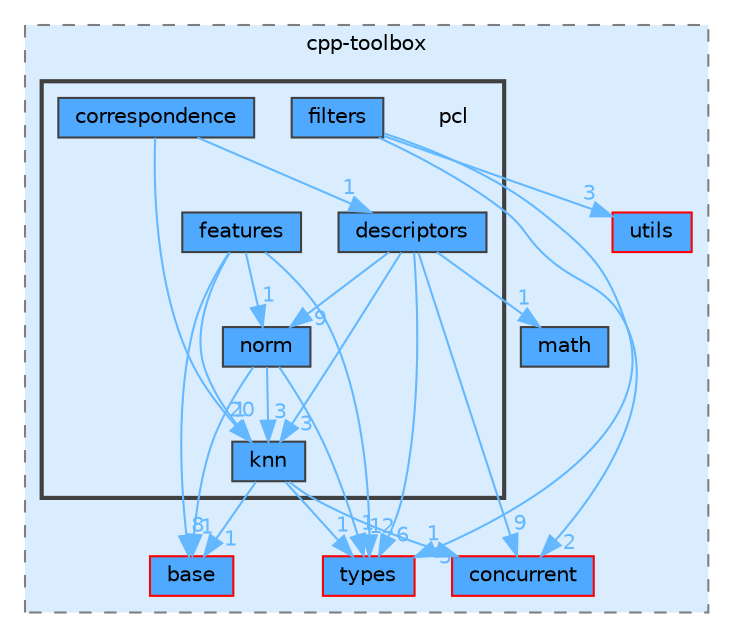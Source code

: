 digraph "src/include/cpp-toolbox/pcl"
{
 // LATEX_PDF_SIZE
  bgcolor="transparent";
  edge [fontname=Helvetica,fontsize=10,labelfontname=Helvetica,labelfontsize=10];
  node [fontname=Helvetica,fontsize=10,shape=box,height=0.2,width=0.4];
  compound=true
  subgraph clusterdir_09c6140c2956544491238e129f11fd9f {
    graph [ bgcolor="#daedff", pencolor="grey50", label="cpp-toolbox", fontname=Helvetica,fontsize=10 style="filled,dashed", URL="dir_09c6140c2956544491238e129f11fd9f.html",tooltip=""]
  dir_175064ea02679cf4c3a50b5407502295 [label="base", fillcolor="#4ea9ff", color="red", style="filled", URL="dir_175064ea02679cf4c3a50b5407502295.html",tooltip=""];
  dir_456e3efa1700f2e372aa6b9f2b6f70ca [label="math", fillcolor="#4ea9ff", color="grey25", style="filled", URL="dir_456e3efa1700f2e372aa6b9f2b6f70ca.html",tooltip=""];
  dir_53097c1fb4416aacf03fa23589a54650 [label="concurrent", fillcolor="#4ea9ff", color="red", style="filled", URL="dir_53097c1fb4416aacf03fa23589a54650.html",tooltip=""];
  dir_d073c017754f5bdb7e8e1de8ad13b99a [label="types", fillcolor="#4ea9ff", color="red", style="filled", URL="dir_d073c017754f5bdb7e8e1de8ad13b99a.html",tooltip=""];
  dir_f67a023f401e335084376ee616e38b67 [label="utils", fillcolor="#4ea9ff", color="red", style="filled", URL="dir_f67a023f401e335084376ee616e38b67.html",tooltip=""];
  subgraph clusterdir_f66d48d75a3d5d9d9a342840712bf869 {
    graph [ bgcolor="#daedff", pencolor="grey25", label="", fontname=Helvetica,fontsize=10 style="filled,bold", URL="dir_f66d48d75a3d5d9d9a342840712bf869.html",tooltip=""]
    dir_f66d48d75a3d5d9d9a342840712bf869 [shape=plaintext, label="pcl"];
  dir_9bd22864257bc944587f30bf5e25cc1c [label="correspondence", fillcolor="#4ea9ff", color="grey25", style="filled", URL="dir_9bd22864257bc944587f30bf5e25cc1c.html",tooltip=""];
  dir_1b6f64ec26e956c9c9320ab9a347aa13 [label="descriptors", fillcolor="#4ea9ff", color="grey25", style="filled", URL="dir_1b6f64ec26e956c9c9320ab9a347aa13.html",tooltip=""];
  dir_3033faa0859cd2b1d04ddc93749477b0 [label="features", fillcolor="#4ea9ff", color="grey25", style="filled", URL="dir_3033faa0859cd2b1d04ddc93749477b0.html",tooltip=""];
  dir_db6ed2df9ca48b48cffa25729378b8de [label="filters", fillcolor="#4ea9ff", color="grey25", style="filled", URL="dir_db6ed2df9ca48b48cffa25729378b8de.html",tooltip=""];
  dir_243df28db0ff42736885b37407e99842 [label="knn", fillcolor="#4ea9ff", color="grey25", style="filled", URL="dir_243df28db0ff42736885b37407e99842.html",tooltip=""];
  dir_6c22a3e908102dfdf116eefa475ceb6e [label="norm", fillcolor="#4ea9ff", color="grey25", style="filled", URL="dir_6c22a3e908102dfdf116eefa475ceb6e.html",tooltip=""];
  }
  }
  dir_9bd22864257bc944587f30bf5e25cc1c->dir_1b6f64ec26e956c9c9320ab9a347aa13 [headlabel="1", labeldistance=1.5 headhref="dir_000003_000007.html" href="dir_000003_000007.html" color="steelblue1" fontcolor="steelblue1"];
  dir_9bd22864257bc944587f30bf5e25cc1c->dir_243df28db0ff42736885b37407e99842 [headlabel="1", labeldistance=1.5 headhref="dir_000003_000028.html" href="dir_000003_000028.html" color="steelblue1" fontcolor="steelblue1"];
  dir_1b6f64ec26e956c9c9320ab9a347aa13->dir_243df28db0ff42736885b37407e99842 [headlabel="3", labeldistance=1.5 headhref="dir_000007_000028.html" href="dir_000007_000028.html" color="steelblue1" fontcolor="steelblue1"];
  dir_1b6f64ec26e956c9c9320ab9a347aa13->dir_456e3efa1700f2e372aa6b9f2b6f70ca [headlabel="1", labeldistance=1.5 headhref="dir_000007_000031.html" href="dir_000007_000031.html" color="steelblue1" fontcolor="steelblue1"];
  dir_1b6f64ec26e956c9c9320ab9a347aa13->dir_53097c1fb4416aacf03fa23589a54650 [headlabel="9", labeldistance=1.5 headhref="dir_000007_000001.html" href="dir_000007_000001.html" color="steelblue1" fontcolor="steelblue1"];
  dir_1b6f64ec26e956c9c9320ab9a347aa13->dir_6c22a3e908102dfdf116eefa475ceb6e [headlabel="9", labeldistance=1.5 headhref="dir_000007_000033.html" href="dir_000007_000033.html" color="steelblue1" fontcolor="steelblue1"];
  dir_1b6f64ec26e956c9c9320ab9a347aa13->dir_d073c017754f5bdb7e8e1de8ad13b99a [headlabel="6", labeldistance=1.5 headhref="dir_000007_000037.html" href="dir_000007_000037.html" color="steelblue1" fontcolor="steelblue1"];
  dir_3033faa0859cd2b1d04ddc93749477b0->dir_243df28db0ff42736885b37407e99842 [headlabel="20", labeldistance=1.5 headhref="dir_000011_000028.html" href="dir_000011_000028.html" color="steelblue1" fontcolor="steelblue1"];
  dir_3033faa0859cd2b1d04ddc93749477b0->dir_6c22a3e908102dfdf116eefa475ceb6e [headlabel="1", labeldistance=1.5 headhref="dir_000011_000033.html" href="dir_000011_000033.html" color="steelblue1" fontcolor="steelblue1"];
  dir_3033faa0859cd2b1d04ddc93749477b0->dir_d073c017754f5bdb7e8e1de8ad13b99a [headlabel="12", labeldistance=1.5 headhref="dir_000011_000037.html" href="dir_000011_000037.html" color="steelblue1" fontcolor="steelblue1"];
  dir_3033faa0859cd2b1d04ddc93749477b0->dir_175064ea02679cf4c3a50b5407502295 [headlabel="8", labeldistance=1.5 headhref="dir_000011_000000.html" href="dir_000011_000000.html" color="steelblue1" fontcolor="steelblue1"];
  dir_db6ed2df9ca48b48cffa25729378b8de->dir_d073c017754f5bdb7e8e1de8ad13b99a [headlabel="5", labeldistance=1.5 headhref="dir_000013_000037.html" href="dir_000013_000037.html" color="steelblue1" fontcolor="steelblue1"];
  dir_db6ed2df9ca48b48cffa25729378b8de->dir_f67a023f401e335084376ee616e38b67 [headlabel="3", labeldistance=1.5 headhref="dir_000013_000038.html" href="dir_000013_000038.html" color="steelblue1" fontcolor="steelblue1"];
  dir_db6ed2df9ca48b48cffa25729378b8de->dir_53097c1fb4416aacf03fa23589a54650 [headlabel="2", labeldistance=1.5 headhref="dir_000013_000001.html" href="dir_000013_000001.html" color="steelblue1" fontcolor="steelblue1"];
  dir_243df28db0ff42736885b37407e99842->dir_175064ea02679cf4c3a50b5407502295 [headlabel="1", labeldistance=1.5 headhref="dir_000028_000000.html" href="dir_000028_000000.html" color="steelblue1" fontcolor="steelblue1"];
  dir_243df28db0ff42736885b37407e99842->dir_53097c1fb4416aacf03fa23589a54650 [headlabel="1", labeldistance=1.5 headhref="dir_000028_000001.html" href="dir_000028_000001.html" color="steelblue1" fontcolor="steelblue1"];
  dir_243df28db0ff42736885b37407e99842->dir_d073c017754f5bdb7e8e1de8ad13b99a [headlabel="1", labeldistance=1.5 headhref="dir_000028_000037.html" href="dir_000028_000037.html" color="steelblue1" fontcolor="steelblue1"];
  dir_6c22a3e908102dfdf116eefa475ceb6e->dir_175064ea02679cf4c3a50b5407502295 [headlabel="1", labeldistance=1.5 headhref="dir_000033_000000.html" href="dir_000033_000000.html" color="steelblue1" fontcolor="steelblue1"];
  dir_6c22a3e908102dfdf116eefa475ceb6e->dir_243df28db0ff42736885b37407e99842 [headlabel="3", labeldistance=1.5 headhref="dir_000033_000028.html" href="dir_000033_000028.html" color="steelblue1" fontcolor="steelblue1"];
  dir_6c22a3e908102dfdf116eefa475ceb6e->dir_d073c017754f5bdb7e8e1de8ad13b99a [headlabel="1", labeldistance=1.5 headhref="dir_000033_000037.html" href="dir_000033_000037.html" color="steelblue1" fontcolor="steelblue1"];
}
